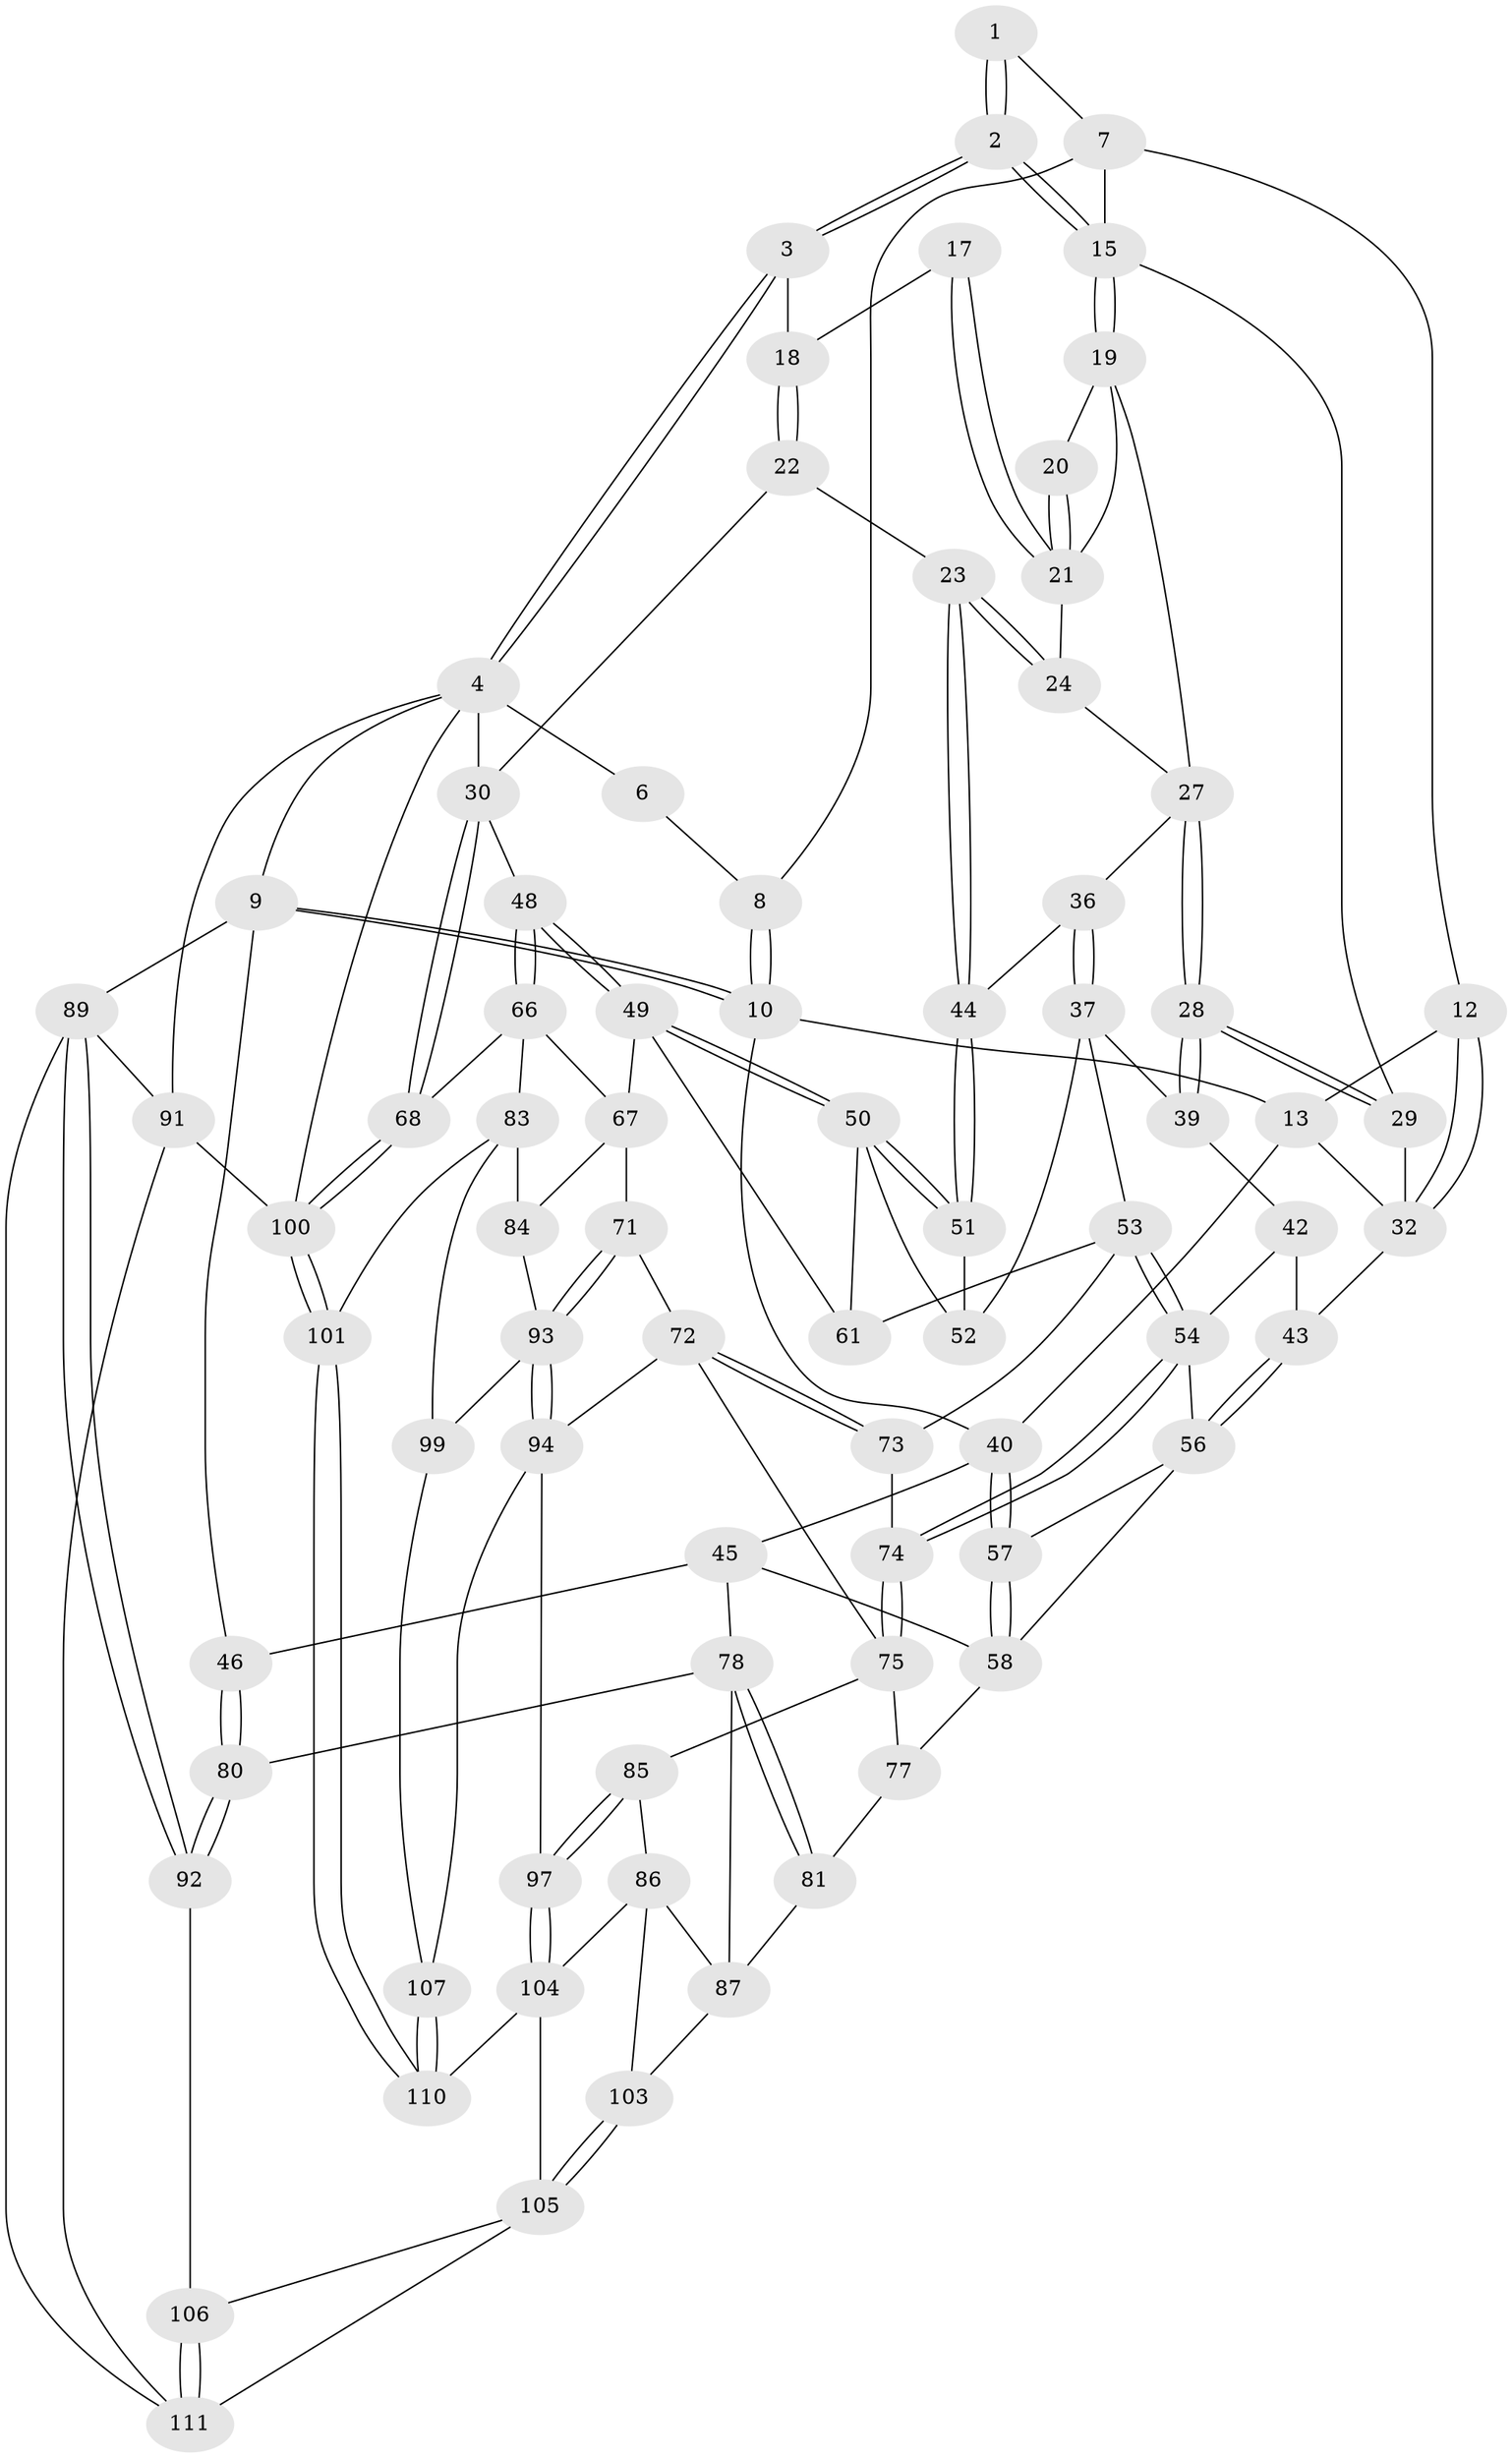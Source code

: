// Generated by graph-tools (version 1.1) at 2025/52/02/27/25 19:52:41]
// undirected, 78 vertices, 178 edges
graph export_dot {
graph [start="1"]
  node [color=gray90,style=filled];
  1 [pos="+0.35310998333598004+0"];
  2 [pos="+0.5079628393148257+0"];
  3 [pos="+1+0"];
  4 [pos="+1+0",super="+5"];
  6 [pos="+0.181302660136979+0"];
  7 [pos="+0.21658259799446336+0.0834760569631798",super="+11"];
  8 [pos="+0.12695836158798665+0.03987019261843282"];
  9 [pos="+0+0.2223118449224867",super="+47"];
  10 [pos="+0.011326833197462919+0.2026034075948343",super="+14"];
  12 [pos="+0.21309110112029564+0.1914431771179884"];
  13 [pos="+0.21033454176463107+0.19268774911978478",super="+34"];
  15 [pos="+0.5115189756910644+0",super="+16"];
  17 [pos="+0.8710084184915673+0.02536337820917137"];
  18 [pos="+1+0"];
  19 [pos="+0.5961890848600427+0.026763443185332934",super="+26"];
  20 [pos="+0.7007551920342004+0.08087115386840413"];
  21 [pos="+0.8067951537599252+0.1725902998530403",super="+25"];
  22 [pos="+0.8822647625890505+0.25693619156643843"];
  23 [pos="+0.8588742959424523+0.2569026355062942"];
  24 [pos="+0.852573977849197+0.25049299615195075"];
  27 [pos="+0.6149034130750584+0.2293273612905159",super="+35"];
  28 [pos="+0.4502206711787932+0.29345456825237826"];
  29 [pos="+0.3950097030285765+0.24741746574509937"];
  30 [pos="+1+0.3647710532208224",super="+31"];
  32 [pos="+0.38211472254151824+0.25025434960694987",super="+33"];
  36 [pos="+0.6499496347767011+0.3406923253888472"];
  37 [pos="+0.6290708252226965+0.39923959058923925",super="+38"];
  39 [pos="+0.46332062420132825+0.33035387853015746"];
  40 [pos="+0.25552575495158414+0.3707848557261323",super="+41"];
  42 [pos="+0.442271735598188+0.35960742942742074"];
  43 [pos="+0.3536868160096564+0.44460881973099764"];
  44 [pos="+0.8246369242163782+0.3057554070016232"];
  45 [pos="+0.1046425905688204+0.513931737107399",super="+59"];
  46 [pos="+0.049108898753876175+0.5075632481127461"];
  48 [pos="+0.8774192180917213+0.5158504945199732"];
  49 [pos="+0.8211150900786616+0.4667390082305043",super="+64"];
  50 [pos="+0.8154776293004865+0.45969433353972117",super="+60"];
  51 [pos="+0.8017747249654696+0.4190238515553685"];
  52 [pos="+0.6476476459884443+0.40785836551438837"];
  53 [pos="+0.5582455542847006+0.4647701749747138",super="+62"];
  54 [pos="+0.486517245804426+0.5493290002556007",super="+55"];
  56 [pos="+0.3534188910888392+0.4879200272606987",super="+63"];
  57 [pos="+0.24877037793455598+0.39737434035219177"];
  58 [pos="+0.20913916135436403+0.5157607967891588",super="+65"];
  61 [pos="+0.6917529429826218+0.5651797850349894"];
  66 [pos="+0.868506944014259+0.6002557038495309",super="+69"];
  67 [pos="+0.8547085914194463+0.6060645510673365",super="+70"];
  68 [pos="+1+0.7239136276969593"];
  71 [pos="+0.6755044467675123+0.6921924367105167"];
  72 [pos="+0.6701602255389254+0.6894926807166992",super="+82"];
  73 [pos="+0.6743730585425028+0.5979641475000593"];
  74 [pos="+0.49597898204510377+0.5800705354175655"];
  75 [pos="+0.5040931366146908+0.6377338842028538",super="+76"];
  77 [pos="+0.3222004603639792+0.6203776699439851"];
  78 [pos="+0.15892661288039545+0.6591278900768924",super="+79"];
  80 [pos="+0.06261418875585509+0.7596925991769753"];
  81 [pos="+0.2481336087847988+0.6764078163340512"];
  83 [pos="+0.8774739244233858+0.7634094983824243",super="+98"];
  84 [pos="+0.7503375622030924+0.723933689417724"];
  85 [pos="+0.38498029448896304+0.756885051172662"];
  86 [pos="+0.36742131562852115+0.7670115647415789",super="+102"];
  87 [pos="+0.2569486600876749+0.7008467724534597",super="+88"];
  89 [pos="+0+0.7616123354645159",super="+90"];
  91 [pos="+0+1"];
  92 [pos="+0.0298427219823124+0.7743559339133589"];
  93 [pos="+0.6732680949122698+0.8072237529710109",super="+96"];
  94 [pos="+0.5795665395359049+0.8667685904976344",super="+95"];
  97 [pos="+0.524232002926606+0.8660505743487478"];
  99 [pos="+0.7811947707740614+0.8987859366770093"];
  100 [pos="+1+1"];
  101 [pos="+1+1"];
  103 [pos="+0.24810342355529574+0.8544809860439111"];
  104 [pos="+0.4695345151732074+0.9752492672819442",super="+108"];
  105 [pos="+0.23285047491200817+0.8944898008043296",super="+109"];
  106 [pos="+0.11388647730554644+0.9264601651097446"];
  107 [pos="+0.648823137930404+0.9030558950435751"];
  110 [pos="+0.6251950082190167+1"];
  111 [pos="+0.10427368754276221+0.9404481101482274",super="+112"];
  1 -- 2;
  1 -- 2;
  1 -- 7;
  2 -- 3;
  2 -- 3;
  2 -- 15;
  2 -- 15;
  3 -- 4;
  3 -- 4;
  3 -- 18;
  4 -- 30;
  4 -- 100;
  4 -- 9;
  4 -- 91;
  4 -- 6;
  6 -- 8;
  7 -- 8;
  7 -- 12;
  7 -- 15;
  8 -- 10;
  8 -- 10;
  9 -- 10;
  9 -- 10;
  9 -- 89;
  9 -- 46;
  10 -- 40;
  10 -- 13;
  12 -- 13;
  12 -- 32;
  12 -- 32;
  13 -- 32;
  13 -- 40;
  15 -- 19;
  15 -- 19;
  15 -- 29;
  17 -- 18;
  17 -- 21;
  17 -- 21;
  18 -- 22;
  18 -- 22;
  19 -- 20;
  19 -- 27;
  19 -- 21;
  20 -- 21;
  20 -- 21;
  21 -- 24;
  22 -- 23;
  22 -- 30;
  23 -- 24;
  23 -- 24;
  23 -- 44;
  23 -- 44;
  24 -- 27;
  27 -- 28;
  27 -- 28;
  27 -- 36;
  28 -- 29;
  28 -- 29;
  28 -- 39;
  28 -- 39;
  29 -- 32;
  30 -- 68;
  30 -- 68;
  30 -- 48;
  32 -- 43;
  36 -- 37;
  36 -- 37;
  36 -- 44;
  37 -- 52;
  37 -- 53;
  37 -- 39;
  39 -- 42;
  40 -- 57;
  40 -- 57;
  40 -- 45;
  42 -- 43;
  42 -- 54;
  43 -- 56;
  43 -- 56;
  44 -- 51;
  44 -- 51;
  45 -- 46;
  45 -- 58;
  45 -- 78;
  46 -- 80;
  46 -- 80;
  48 -- 49;
  48 -- 49;
  48 -- 66;
  48 -- 66;
  49 -- 50;
  49 -- 50;
  49 -- 67;
  49 -- 61;
  50 -- 51;
  50 -- 51;
  50 -- 52;
  50 -- 61;
  51 -- 52;
  53 -- 54;
  53 -- 54;
  53 -- 73;
  53 -- 61;
  54 -- 74;
  54 -- 74;
  54 -- 56;
  56 -- 57;
  56 -- 58;
  57 -- 58;
  57 -- 58;
  58 -- 77;
  66 -- 67;
  66 -- 83;
  66 -- 68;
  67 -- 84;
  67 -- 71;
  68 -- 100;
  68 -- 100;
  71 -- 72;
  71 -- 93;
  71 -- 93;
  72 -- 73;
  72 -- 73;
  72 -- 75;
  72 -- 94;
  73 -- 74;
  74 -- 75;
  74 -- 75;
  75 -- 77;
  75 -- 85;
  77 -- 81;
  78 -- 81;
  78 -- 81;
  78 -- 80;
  78 -- 87;
  80 -- 92;
  80 -- 92;
  81 -- 87;
  83 -- 84;
  83 -- 99;
  83 -- 101;
  84 -- 93;
  85 -- 86;
  85 -- 97;
  85 -- 97;
  86 -- 87;
  86 -- 104;
  86 -- 103;
  87 -- 103;
  89 -- 92;
  89 -- 92;
  89 -- 91;
  89 -- 111;
  91 -- 100;
  91 -- 111;
  92 -- 106;
  93 -- 94;
  93 -- 94;
  93 -- 99;
  94 -- 107;
  94 -- 97;
  97 -- 104;
  97 -- 104;
  99 -- 107;
  100 -- 101;
  100 -- 101;
  101 -- 110;
  101 -- 110;
  103 -- 105;
  103 -- 105;
  104 -- 110;
  104 -- 105;
  105 -- 106;
  105 -- 111;
  106 -- 111;
  106 -- 111;
  107 -- 110;
  107 -- 110;
}
